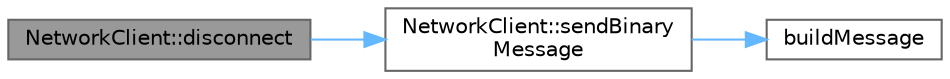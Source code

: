 digraph "NetworkClient::disconnect"
{
 // LATEX_PDF_SIZE
  bgcolor="transparent";
  edge [fontname=Helvetica,fontsize=10,labelfontname=Helvetica,labelfontsize=10];
  node [fontname=Helvetica,fontsize=10,shape=box,height=0.2,width=0.4];
  rankdir="LR";
  Node1 [id="Node000001",label="NetworkClient::disconnect",height=0.2,width=0.4,color="gray40", fillcolor="grey60", style="filled", fontcolor="black",tooltip=" "];
  Node1 -> Node2 [id="edge1_Node000001_Node000002",color="steelblue1",style="solid",tooltip=" "];
  Node2 [id="Node000002",label="NetworkClient::sendBinary\lMessage",height=0.2,width=0.4,color="grey40", fillcolor="white", style="filled",URL="$classNetworkClient.html#ab8ea81a8da20742e3f2a5d5f5921e6a0",tooltip=" "];
  Node2 -> Node3 [id="edge2_Node000002_Node000003",color="steelblue1",style="solid",tooltip=" "];
  Node3 [id="Node000003",label="buildMessage",height=0.2,width=0.4,color="grey40", fillcolor="white", style="filled",URL="$NetworkManager_8hpp.html#a29a7b4409c813acfea4a9cc13da92a7f",tooltip="Builds a message from a type and payload."];
}
